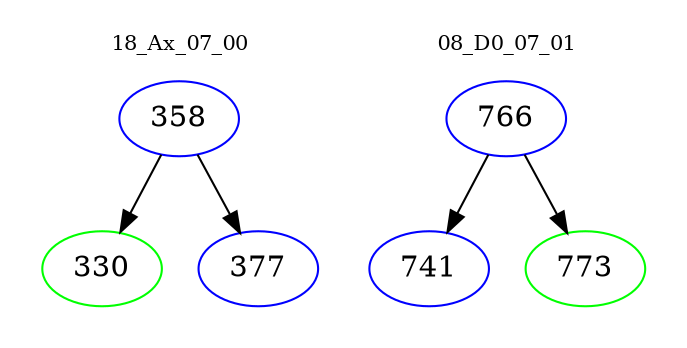 digraph{
subgraph cluster_0 {
color = white
label = "18_Ax_07_00";
fontsize=10;
T0_358 [label="358", color="blue"]
T0_358 -> T0_330 [color="black"]
T0_330 [label="330", color="green"]
T0_358 -> T0_377 [color="black"]
T0_377 [label="377", color="blue"]
}
subgraph cluster_1 {
color = white
label = "08_D0_07_01";
fontsize=10;
T1_766 [label="766", color="blue"]
T1_766 -> T1_741 [color="black"]
T1_741 [label="741", color="blue"]
T1_766 -> T1_773 [color="black"]
T1_773 [label="773", color="green"]
}
}
